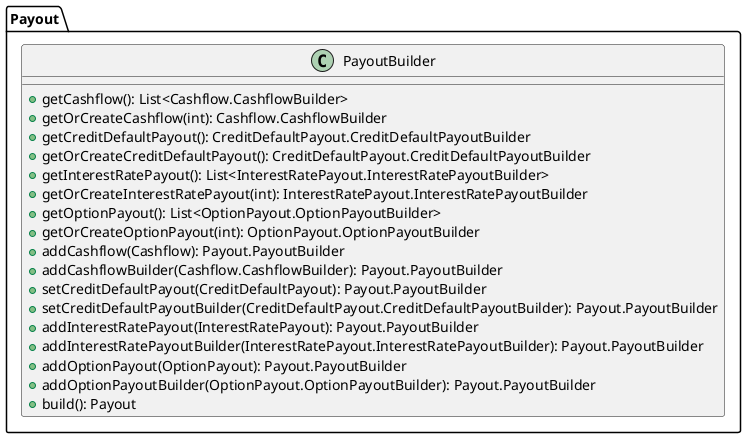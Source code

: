 @startuml

    class Payout.PayoutBuilder [[Payout.PayoutBuilder.html]] {
        +getCashflow(): List<Cashflow.CashflowBuilder>
        +getOrCreateCashflow(int): Cashflow.CashflowBuilder
        +getCreditDefaultPayout(): CreditDefaultPayout.CreditDefaultPayoutBuilder
        +getOrCreateCreditDefaultPayout(): CreditDefaultPayout.CreditDefaultPayoutBuilder
        +getInterestRatePayout(): List<InterestRatePayout.InterestRatePayoutBuilder>
        +getOrCreateInterestRatePayout(int): InterestRatePayout.InterestRatePayoutBuilder
        +getOptionPayout(): List<OptionPayout.OptionPayoutBuilder>
        +getOrCreateOptionPayout(int): OptionPayout.OptionPayoutBuilder
        +addCashflow(Cashflow): Payout.PayoutBuilder
        +addCashflowBuilder(Cashflow.CashflowBuilder): Payout.PayoutBuilder
        +setCreditDefaultPayout(CreditDefaultPayout): Payout.PayoutBuilder
        +setCreditDefaultPayoutBuilder(CreditDefaultPayout.CreditDefaultPayoutBuilder): Payout.PayoutBuilder
        +addInterestRatePayout(InterestRatePayout): Payout.PayoutBuilder
        +addInterestRatePayoutBuilder(InterestRatePayout.InterestRatePayoutBuilder): Payout.PayoutBuilder
        +addOptionPayout(OptionPayout): Payout.PayoutBuilder
        +addOptionPayoutBuilder(OptionPayout.OptionPayoutBuilder): Payout.PayoutBuilder
        +build(): Payout
    }

@enduml
